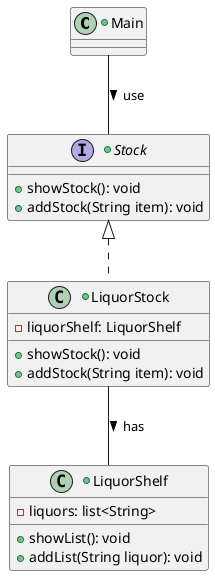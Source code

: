 @startuml

Main -- Stock:> use
LiquorStock -- LiquorShelf:> has


+class Main{

}

+interface Stock {
    + showStock(): void
    + addStock(String item): void
}

+class LiquorStock implements Stock {
    - liquorShelf: LiquorShelf
    + showStock(): void
    + addStock(String item): void
}

+class LiquorShelf {
    - liquors: list<String>
    + showList(): void
    + addList(String liquor): void
}

@enduml